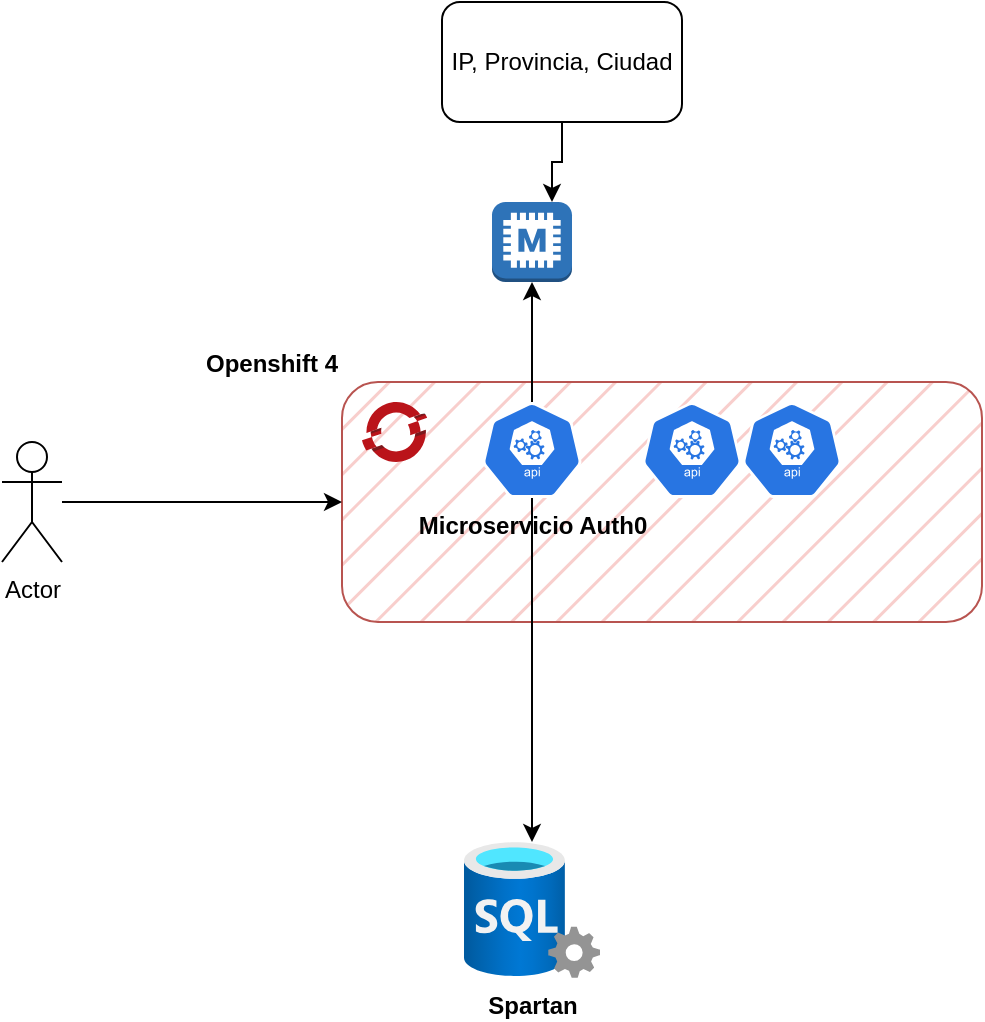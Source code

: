 <mxfile version="21.6.9" type="github">
  <diagram name="Página-1" id="4MTPa89ecPYX-DlPCeww">
    <mxGraphModel dx="1877" dy="1718" grid="1" gridSize="10" guides="1" tooltips="1" connect="1" arrows="1" fold="1" page="1" pageScale="1" pageWidth="827" pageHeight="1169" math="0" shadow="0">
      <root>
        <mxCell id="0" />
        <mxCell id="1" parent="0" />
        <mxCell id="R6vhQf7PWrzbfx1SiQ1o-1" value="Openshift 4" style="rounded=1;whiteSpace=wrap;html=1;fillColor=#f8cecc;strokeColor=#b85450;fillStyle=hatch;labelPosition=left;verticalLabelPosition=top;align=right;verticalAlign=bottom;fontStyle=1" parent="1" vertex="1">
          <mxGeometry x="110" y="80" width="320" height="120" as="geometry" />
        </mxCell>
        <mxCell id="bmwiJdFLaRqczscyPQs_-8" style="edgeStyle=orthogonalEdgeStyle;rounded=0;orthogonalLoop=1;jettySize=auto;html=1;entryX=0.75;entryY=0;entryDx=0;entryDy=0;entryPerimeter=0;" edge="1" parent="1" source="R6vhQf7PWrzbfx1SiQ1o-2" target="bmwiJdFLaRqczscyPQs_-6">
          <mxGeometry relative="1" as="geometry" />
        </mxCell>
        <mxCell id="R6vhQf7PWrzbfx1SiQ1o-2" value="IP, Provincia, Ciudad" style="rounded=1;whiteSpace=wrap;html=1;" parent="1" vertex="1">
          <mxGeometry x="160" y="-110" width="120" height="60" as="geometry" />
        </mxCell>
        <mxCell id="R6vhQf7PWrzbfx1SiQ1o-7" style="edgeStyle=orthogonalEdgeStyle;rounded=0;orthogonalLoop=1;jettySize=auto;html=1;" parent="1" source="R6vhQf7PWrzbfx1SiQ1o-6" target="R6vhQf7PWrzbfx1SiQ1o-1" edge="1">
          <mxGeometry relative="1" as="geometry" />
        </mxCell>
        <mxCell id="R6vhQf7PWrzbfx1SiQ1o-6" value="Actor" style="shape=umlActor;verticalLabelPosition=bottom;verticalAlign=top;html=1;outlineConnect=0;" parent="1" vertex="1">
          <mxGeometry x="-60" y="110" width="30" height="60" as="geometry" />
        </mxCell>
        <mxCell id="bmwiJdFLaRqczscyPQs_-1" value="" style="image;sketch=0;aspect=fixed;html=1;points=[];align=center;fontSize=12;image=img/lib/mscae/OpenShift.svg;" vertex="1" parent="1">
          <mxGeometry x="120" y="90" width="32.61" height="30" as="geometry" />
        </mxCell>
        <mxCell id="bmwiJdFLaRqczscyPQs_-3" value="Spartan" style="image;aspect=fixed;html=1;points=[];align=center;fontSize=12;image=img/lib/azure2/databases/SQL_Server.svg;fontStyle=1" vertex="1" parent="1">
          <mxGeometry x="171" y="310" width="68" height="68" as="geometry" />
        </mxCell>
        <mxCell id="bmwiJdFLaRqczscyPQs_-5" style="edgeStyle=orthogonalEdgeStyle;rounded=0;orthogonalLoop=1;jettySize=auto;html=1;" edge="1" parent="1" source="bmwiJdFLaRqczscyPQs_-4" target="bmwiJdFLaRqczscyPQs_-3">
          <mxGeometry relative="1" as="geometry" />
        </mxCell>
        <mxCell id="bmwiJdFLaRqczscyPQs_-7" style="edgeStyle=orthogonalEdgeStyle;rounded=0;orthogonalLoop=1;jettySize=auto;html=1;" edge="1" parent="1" source="bmwiJdFLaRqczscyPQs_-4" target="bmwiJdFLaRqczscyPQs_-6">
          <mxGeometry relative="1" as="geometry" />
        </mxCell>
        <mxCell id="bmwiJdFLaRqczscyPQs_-4" value="Microservicio Auth0" style="sketch=0;html=1;dashed=0;whitespace=wrap;fillColor=#2875E2;strokeColor=#ffffff;points=[[0.005,0.63,0],[0.1,0.2,0],[0.9,0.2,0],[0.5,0,0],[0.995,0.63,0],[0.72,0.99,0],[0.5,1,0],[0.28,0.99,0]];verticalLabelPosition=bottom;align=center;verticalAlign=top;shape=mxgraph.kubernetes.icon;prIcon=api;fontStyle=1" vertex="1" parent="1">
          <mxGeometry x="180" y="90" width="50" height="48" as="geometry" />
        </mxCell>
        <mxCell id="bmwiJdFLaRqczscyPQs_-6" value="" style="outlineConnect=0;dashed=0;verticalLabelPosition=bottom;verticalAlign=top;align=center;html=1;shape=mxgraph.aws3.memcached;fillColor=#2E73B8;gradientColor=none;" vertex="1" parent="1">
          <mxGeometry x="185" y="-10" width="40" height="40" as="geometry" />
        </mxCell>
        <mxCell id="bmwiJdFLaRqczscyPQs_-11" value="" style="sketch=0;html=1;dashed=0;whitespace=wrap;fillColor=#2875E2;strokeColor=#ffffff;points=[[0.005,0.63,0],[0.1,0.2,0],[0.9,0.2,0],[0.5,0,0],[0.995,0.63,0],[0.72,0.99,0],[0.5,1,0],[0.28,0.99,0]];verticalLabelPosition=bottom;align=center;verticalAlign=top;shape=mxgraph.kubernetes.icon;prIcon=api;fontStyle=1" vertex="1" parent="1">
          <mxGeometry x="260" y="90" width="50" height="48" as="geometry" />
        </mxCell>
        <mxCell id="bmwiJdFLaRqczscyPQs_-12" value="" style="sketch=0;html=1;dashed=0;whitespace=wrap;fillColor=#2875E2;strokeColor=#ffffff;points=[[0.005,0.63,0],[0.1,0.2,0],[0.9,0.2,0],[0.5,0,0],[0.995,0.63,0],[0.72,0.99,0],[0.5,1,0],[0.28,0.99,0]];verticalLabelPosition=bottom;align=center;verticalAlign=top;shape=mxgraph.kubernetes.icon;prIcon=api;fontStyle=1" vertex="1" parent="1">
          <mxGeometry x="310" y="90" width="50" height="48" as="geometry" />
        </mxCell>
      </root>
    </mxGraphModel>
  </diagram>
</mxfile>

